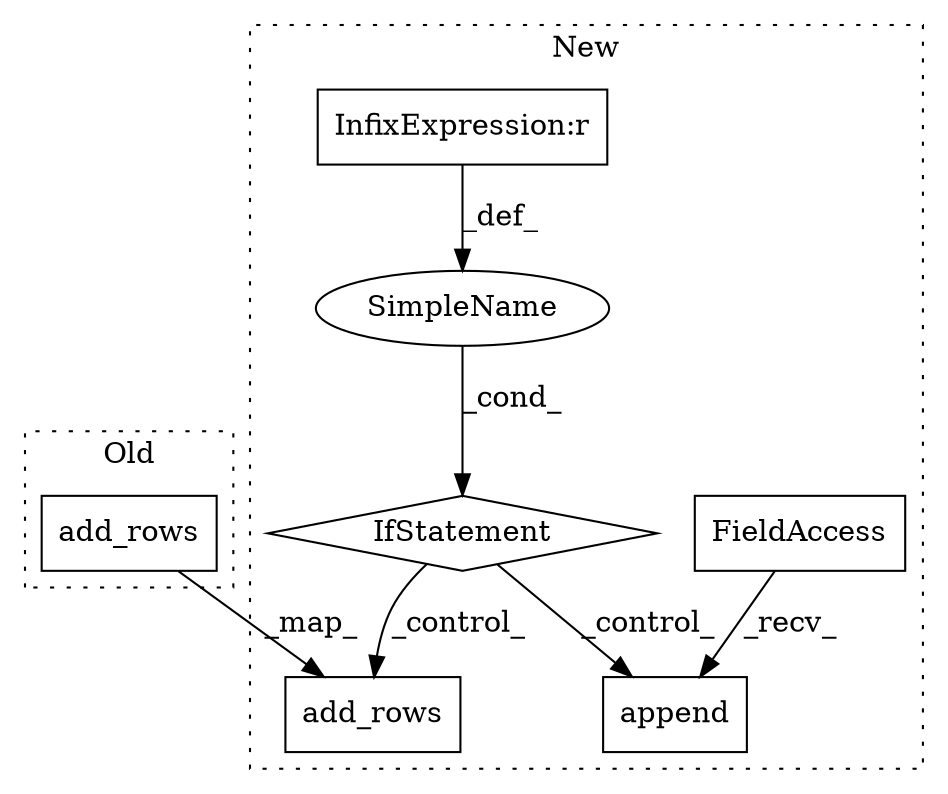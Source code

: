 digraph G {
subgraph cluster0 {
1 [label="add_rows" a="32" s="1909,1924" l="9,1" shape="box"];
label = "Old";
style="dotted";
}
subgraph cluster1 {
2 [label="add_rows" a="32" s="2129,2156" l="9,1" shape="box"];
3 [label="SimpleName" a="42" s="" l="" shape="ellipse"];
4 [label="append" a="32" s="2196,2207" l="7,1" shape="box"];
5 [label="InfixExpression:r" a="27" s="2094" l="4" shape="box"];
6 [label="FieldAccess" a="22" s="2179" l="16" shape="box"];
7 [label="IfStatement" a="25" s="2086,2102" l="4,2" shape="diamond"];
label = "New";
style="dotted";
}
1 -> 2 [label="_map_"];
3 -> 7 [label="_cond_"];
5 -> 3 [label="_def_"];
6 -> 4 [label="_recv_"];
7 -> 2 [label="_control_"];
7 -> 4 [label="_control_"];
}